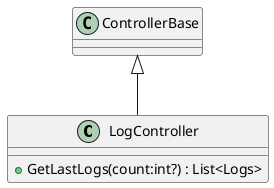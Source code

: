 @startuml
class LogController {
    + GetLastLogs(count:int?) : List<Logs>
}
ControllerBase <|-- LogController
@enduml
